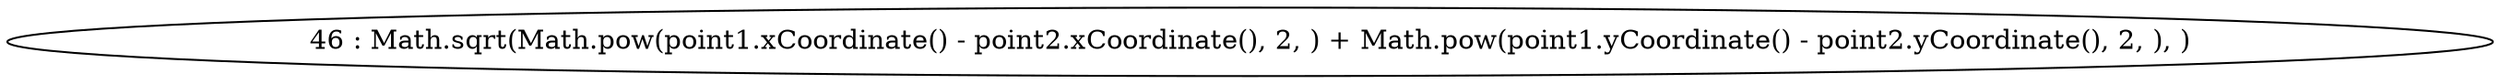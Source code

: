 digraph G {
"46 : Math.sqrt(Math.pow(point1.xCoordinate() - point2.xCoordinate(), 2, ) + Math.pow(point1.yCoordinate() - point2.yCoordinate(), 2, ), )"
}